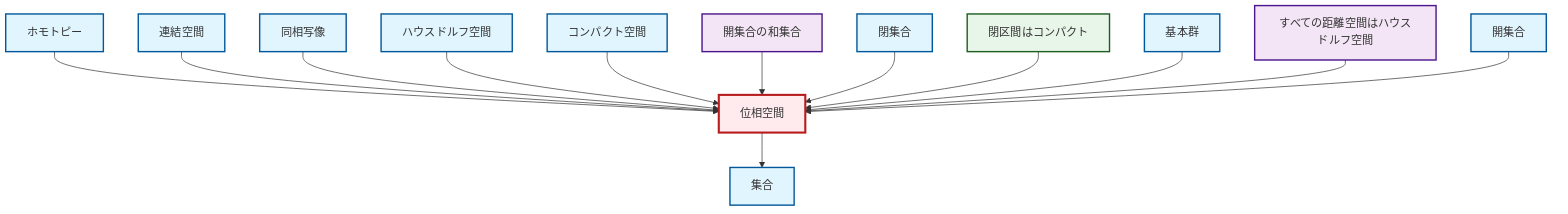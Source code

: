 graph TD
    classDef definition fill:#e1f5fe,stroke:#01579b,stroke-width:2px
    classDef theorem fill:#f3e5f5,stroke:#4a148c,stroke-width:2px
    classDef axiom fill:#fff3e0,stroke:#e65100,stroke-width:2px
    classDef example fill:#e8f5e9,stroke:#1b5e20,stroke-width:2px
    classDef current fill:#ffebee,stroke:#b71c1c,stroke-width:3px
    def-compact["コンパクト空間"]:::definition
    def-homeomorphism["同相写像"]:::definition
    thm-metric-hausdorff["すべての距離空間はハウスドルフ空間"]:::theorem
    def-open-set["開集合"]:::definition
    def-fundamental-group["基本群"]:::definition
    def-closed-set["閉集合"]:::definition
    def-homotopy["ホモトピー"]:::definition
    def-topological-space["位相空間"]:::definition
    ex-closed-interval-compact["閉区間はコンパクト"]:::example
    def-connected["連結空間"]:::definition
    def-hausdorff["ハウスドルフ空間"]:::definition
    thm-union-open-sets["開集合の和集合"]:::theorem
    def-set["集合"]:::definition
    def-homotopy --> def-topological-space
    def-connected --> def-topological-space
    def-homeomorphism --> def-topological-space
    def-hausdorff --> def-topological-space
    def-compact --> def-topological-space
    def-topological-space --> def-set
    thm-union-open-sets --> def-topological-space
    def-closed-set --> def-topological-space
    ex-closed-interval-compact --> def-topological-space
    def-fundamental-group --> def-topological-space
    thm-metric-hausdorff --> def-topological-space
    def-open-set --> def-topological-space
    class def-topological-space current